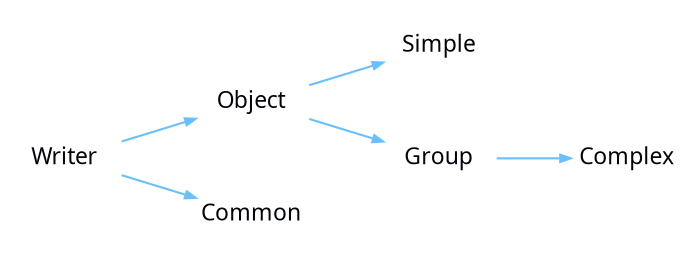 digraph {
 rankdir = "LR"
 bgcolor = none;
 layout  = dot;
 edge [
   arrowsize = "0.5"
   color     = "#69BFFFFF"
 ]
 W8HlALF[
   shape    = none
   label    = "Writer"
   margin   = "0.01"
   fontname = "Segoe UI"
   fontsize = "11"
   fontcolor= "#010509FF"
 ]
 dJUHALF[
   shape    = none
   label    = "Object"
   margin   = "0.01"
   fontname = "Segoe UI"
   fontsize = "11"
   fontcolor= "#010509FF"
 ]
 WbHlALF[
   shape    = none
   label    = "Simple"
   margin   = "0.01"
   fontname = "Segoe UI"
   fontsize = "11"
   fontcolor= "#010509FF"
 ]
 dhyHALF[
   shape    = none
   label    = "Group"
   margin   = "0.01"
   fontname = "Segoe UI"
   fontsize = "11"
   fontcolor= "#010509FF"
 ]
 dYcHALF[
   shape    = none
   label    = "Complex"
   margin   = "0.01"
   fontname = "Segoe UI"
   fontsize = "11"
   fontcolor= "#010509FF"
 ]
 dhyHALF->dYcHALF
 dJUHALF->WbHlALF
 dJUHALF->dhyHALF
 WKUHALF[
   shape    = none
   label    = "Common"
   margin   = "0.01"
   fontname = "Segoe UI"
   fontsize = "11"
   fontcolor= "#010509FF"
 ]
 W8HlALF->dJUHALF
 W8HlALF->WKUHALF
}
